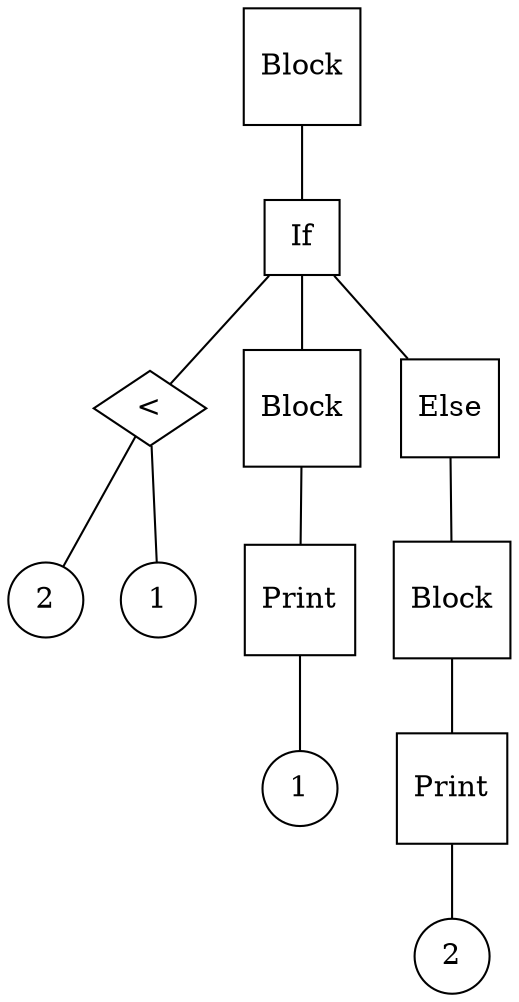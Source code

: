 graph g {
n0 [label = "Block", shape="square"]
n1 [label = "If", shape="square"]
n2 [label = "<", shape="diamond"]
n3 [label = "2", shape="circle"]
n4 [label = "1", shape="circle"]
n5 [label = "Block", shape="square"]
n6 [label = "Print", shape="square"]
n7 [label = "1", shape="circle"]
n8 [label = "Else", shape="square"]
n9 [label = "Block", shape="square"]
n10 [label = "Print", shape="square"]
n11 [label = "2", shape="circle"]

"n0" -- "n1" -- "n2" -- "n3"
"n2" -- "n4"
"n1" -- "n5" -- "n6" -- "n7"
"n1" -- "n8" -- "n9" -- "n10" -- "n11"
}
